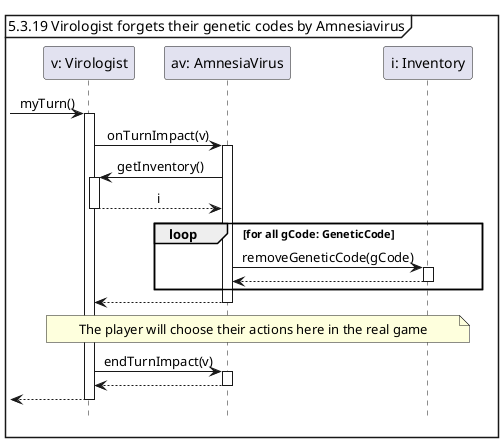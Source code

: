 @startuml
'https://plantuml.com/sequence-diagram
hide footbox
skinparam sequenceMessageAlign center

mainframe 5.3.19 Virologist forgets their genetic codes by Amnesiavirus

participant "v: Virologist" as v
participant "av: AmnesiaVirus" as av
participant "i: Inventory" as i

-> v ++: myTurn()
    v -> av ++ : onTurnImpact(v)
        av -> v ++:getInventory()
        return i
        loop for all gCode: GeneticCode
            av -> i ++ :removeGeneticCode(gCode)
            return
        end
    return
    note across : The player will choose their actions here in the real game
    v -> av ++ : endTurnImpact(v)
    return

return
@enduml